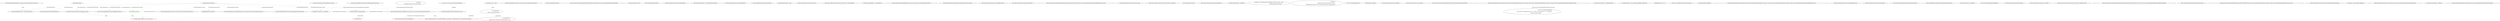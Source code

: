 digraph  {
m0_16 [cluster="Nancy.Testing.Browser.Post(string, System.Action<Nancy.Testing.BrowserContext>)", file="BrowserContext.cs", label="Exit Nancy.Testing.Browser.Post(string, System.Action<Nancy.Testing.BrowserContext>)", span="55-55"];
m0_17 [cluster="Nancy.Testing.Browser.Put(string, System.Action<Nancy.Testing.BrowserContext>)", file="BrowserContext.cs", label="Entry Nancy.Testing.Browser.Put(string, System.Action<Nancy.Testing.BrowserContext>)", span="66-66"];
m0_18 [cluster="Nancy.Testing.Browser.Put(string, System.Action<Nancy.Testing.BrowserContext>)", file="BrowserContext.cs", label="return this.HandleRequest(''PUT'', path, browserContext);", span="68-68"];
m0_19 [cluster="Nancy.Testing.Browser.Put(string, System.Action<Nancy.Testing.BrowserContext>)", file="BrowserContext.cs", label="Exit Nancy.Testing.Browser.Put(string, System.Action<Nancy.Testing.BrowserContext>)", span="66-66"];
m0_36 [cluster="string.IsNullOrEmpty(string)", file="BrowserContext.cs", label="Entry string.IsNullOrEmpty(string)", span="0-0"];
m0_79 [cluster="System.Security.Cryptography.X509Certificates.X509Store.Open(System.Security.Cryptography.X509Certificates.OpenFlags)", file="BrowserContext.cs", label="Entry System.Security.Cryptography.X509Certificates.X509Store.Open(System.Security.Cryptography.X509Certificates.OpenFlags)", span="0-0"];
m0_42 [cluster="Nancy.Testing.Browser.CreateRequest(string, string, System.Action<Nancy.Testing.BrowserContext>)", file="BrowserContext.cs", label="var contextValues =\r\n                (IBrowserContextValues)context", span="105-106"];
m0_43 [cluster="Nancy.Testing.Browser.CreateRequest(string, string, System.Action<Nancy.Testing.BrowserContext>)", file="BrowserContext.cs", label="BuildRequestBody(contextValues)", span="108-108"];
m0_44 [cluster="Nancy.Testing.Browser.CreateRequest(string, string, System.Action<Nancy.Testing.BrowserContext>)", file="BrowserContext.cs", label="var requestStream =\r\n                RequestStream.FromStream(contextValues.Body, 0, true)", span="110-111"];
m0_11 [cluster="Nancy.Testing.BrowserContext.Body(string, string)", file="BrowserContext.cs", label="Entry Nancy.Testing.BrowserContext.Body(string, string)", span="85-85"];
m0_12 [cluster="Nancy.Testing.BrowserContext.Body(string, string)", file="BrowserContext.cs", label="this.Values.BodyString = body", span="87-87"];
m0_13 [cluster="Nancy.Testing.BrowserContext.Body(string, string)", file="BrowserContext.cs", label="this.Header(''Content-Type'', contentType)", span="88-88"];
m0_25 [cluster="string.IsNullOrEmpty(string)", file="BrowserContext.cs", label="Entry string.IsNullOrEmpty(string)", span="0-0"];
m0_63 [cluster="Nancy.Testing.BrowserContext.Certificate(byte[])", file="BrowserContext.cs", label="Entry Nancy.Testing.BrowserContext.Certificate(byte[])", span="202-202"];
m0_64 [cluster="Nancy.Testing.BrowserContext.Certificate(byte[])", file="BrowserContext.cs", label="this.Values.ClientCertificate = new X509Certificate2(certificate)", span="204-204"];
m0_65 [cluster="Nancy.Testing.BrowserContext.Certificate(byte[])", file="BrowserContext.cs", label="Exit Nancy.Testing.BrowserContext.Certificate(byte[])", span="202-202"];
m0_26 [cluster="System.InvalidOperationException.InvalidOperationException(string)", file="BrowserContext.cs", label="Entry System.InvalidOperationException.InvalidOperationException(string)", span="0-0"];
m0_27 [cluster="Nancy.Helpers.HttpUtility.UrlEncode(string)", file="BrowserContext.cs", label="Entry Nancy.Helpers.HttpUtility.UrlEncode(string)", span="378-378"];
m0_29 [cluster="Nancy.Testing.BrowserContext.Header(string, string)", file="BrowserContext.cs", label="!this.Values.Headers.ContainsKey(name)", span="128-128"];
m0_30 [cluster="Nancy.Testing.BrowserContext.Header(string, string)", file="BrowserContext.cs", label="this.Values.Headers.Add(name, new List<string>())", span="130-130"];
m0_32 [cluster="Nancy.Testing.BrowserContext.Header(string, string)", file="BrowserContext.cs", label="values.Add(value)", span="134-134"];
m0_33 [cluster="Nancy.Testing.BrowserContext.Header(string, string)", file="BrowserContext.cs", label="this.Values.Headers[name] = values", span="136-136"];
m0_34 [cluster="Nancy.Testing.BrowserContext.Header(string, string)", file="BrowserContext.cs", label="Exit Nancy.Testing.BrowserContext.Header(string, string)", span="126-126"];
m0_28 [cluster="string.Format(string, object, object, object)", file="BrowserContext.cs", label="Entry string.Format(string, object, object, object)", span="0-0"];
m0_31 [cluster="Nancy.Testing.BrowserContext.Header(string, string)", file="BrowserContext.cs", label="var values = (List<string>)this.Values.Headers[name]", span="133-133"];
m0_35 [cluster="System.Collections.Generic.IDictionary<TKey, TValue>.ContainsKey(TKey)", file="BrowserContext.cs", label="Entry System.Collections.Generic.IDictionary<TKey, TValue>.ContainsKey(TKey)", span="0-0"];
m0_49 [cluster="Nancy.Testing.BrowserContext.UserHostAddress(string)", file="BrowserContext.cs", label="this.Values.UserHostAddress = userHostAddress", span="172-172"];
m0_20 [cluster="Nancy.Testing.Browser.HandleRequest(string, string, System.Action<Nancy.Testing.BrowserContext>)", file="BrowserContext.cs", label="var request =\r\n                CreateRequest(method, path, browserContext)", span="73-74"];
m0_21 [cluster="Nancy.Testing.Browser.HandleRequest(string, string, System.Action<Nancy.Testing.BrowserContext>)", file="BrowserContext.cs", label="return new BrowserResponse(this.engine.HandleRequest(request));", span="76-76"];
m0_23 [cluster="Nancy.Testing.Browser.CreateRequest(string, string, System.Action<Nancy.Testing.BrowserContext>)", file="BrowserContext.cs", label="Entry Nancy.Testing.Browser.CreateRequest(string, string, System.Action<Nancy.Testing.BrowserContext>)", span="98-98"];
m0_22 [cluster="Nancy.Testing.Browser.HandleRequest(string, string, System.Action<Nancy.Testing.BrowserContext>)", file="BrowserContext.cs", label="Exit Nancy.Testing.Browser.HandleRequest(string, string, System.Action<Nancy.Testing.BrowserContext>)", span="71-71"];
m0_24 [cluster="Nancy.Testing.BrowserResponse.BrowserResponse(Nancy.NancyContext)", file="BrowserContext.cs", label="Entry Nancy.Testing.BrowserResponse.BrowserResponse(Nancy.NancyContext)", span="18-18"];
m0_50 [cluster="Nancy.Testing.BrowserContext.UserHostAddress(string)", file="BrowserContext.cs", label="Exit Nancy.Testing.BrowserContext.UserHostAddress(string)", span="170-170"];
m0_45 [cluster="Nancy.Testing.Browser.CreateRequest(string, string, System.Action<Nancy.Testing.BrowserContext>)", file="BrowserContext.cs", label="return new Request(method, path, contextValues.Headers, requestStream, contextValues.Protocol, contextValues.QueryString);", span="113-113"];
m0_46 [cluster="Nancy.Testing.Browser.CreateRequest(string, string, System.Action<Nancy.Testing.BrowserContext>)", file="BrowserContext.cs", label="Exit Nancy.Testing.Browser.CreateRequest(string, string, System.Action<Nancy.Testing.BrowserContext>)", span="98-98"];
m0_47 [cluster="Nancy.Testing.BrowserContext.BrowserContext()", file="BrowserContext.cs", label="Entry Nancy.Testing.BrowserContext.BrowserContext()", span="14-14"];
m0_80 [cluster="System.Security.Cryptography.X509Certificates.X509Certificate2Collection.Find(System.Security.Cryptography.X509Certificates.X509FindType, object, bool)", file="BrowserContext.cs", label="Entry System.Security.Cryptography.X509Certificates.X509Certificate2Collection.Find(System.Security.Cryptography.X509Certificates.X509FindType, object, bool)", span="0-0"];
m0_14 [cluster="Nancy.Testing.BrowserContext.Body(string, string)", file="BrowserContext.cs", label="Exit Nancy.Testing.BrowserContext.Body(string, string)", span="85-85"];
m0_15 [cluster="Nancy.Testing.BrowserContext.Header(string, string)", file="BrowserContext.cs", label="Entry Nancy.Testing.BrowserContext.Header(string, string)", span="126-126"];
m0_40 [cluster="Nancy.Testing.BrowserContext.HttpRequest()", file="BrowserContext.cs", label="this.Values.Protocol = ''http''", span="144-144"];
m0_41 [cluster="Nancy.Testing.BrowserContext.HttpRequest()", file="BrowserContext.cs", label="Exit Nancy.Testing.BrowserContext.HttpRequest()", span="142-142"];
m0_7 [cluster="System.Collections.Generic.Dictionary<TKey, TValue>.Dictionary()", file="BrowserContext.cs", label="Entry System.Collections.Generic.Dictionary<TKey, TValue>.Dictionary()", span="0-0"];
m0_8 [cluster="Nancy.Testing.BrowserContext.Body(string)", file="BrowserContext.cs", label="Entry Nancy.Testing.BrowserContext.Body(string)", span="75-75"];
m0_9 [cluster="Nancy.Testing.BrowserContext.Body(string)", file="BrowserContext.cs", label="this.Values.BodyString = body", span="77-77"];
m0_39 [cluster="System.IO.MemoryStream.MemoryStream(byte[])", file="BrowserContext.cs", label="Entry System.IO.MemoryStream.MemoryStream(byte[])", span="0-0"];
m0_51 [cluster="Nancy.Testing.BrowserContext.Certificate()", file="BrowserContext.cs", label="Nancy.Testing.Browser", span=""];
m0_56 [cluster="Nancy.Testing.BrowserContext.Certificate()", file="BrowserContext.cs", label="this.Values.ClientCertificate = certificate2", span="195-195"];
m0_55 [cluster="Nancy.Testing.BrowserContext.Certificate()", file="BrowserContext.cs", label="certificate2 = new X509Certificate2(br.ReadBytes((int)pkcs12.Length), ''nancy'',\r\n                                                        X509KeyStorageFlags.Exportable)", span="190-191"];
m0_53 [cluster="Nancy.Testing.BrowserContext.Certificate()", file="BrowserContext.cs", label="var pkcs12 =\r\n                    Assembly.GetAssembly(typeof (BrowserContext))\r\n                            .GetManifestResourceStream(''Nancy.Testing.Resources.Nancy Testing Cert.pfx'')", span="184-186"];
m0_54 [cluster="Nancy.Testing.BrowserContext.Certificate()", file="BrowserContext.cs", label="var br = new BinaryReader(pkcs12)", span="188-188"];
m0_52 [cluster="Nancy.Testing.BrowserContext.Certificate()", file="BrowserContext.cs", label="X509Certificate2 certificate2", span="181-181"];
m0_57 [cluster="Nancy.Testing.BrowserContext.Certificate()", file="BrowserContext.cs", label="Exit Nancy.Testing.BrowserContext.Certificate()", span="179-179"];
m0_81 [cluster="string.Format(string, params object[])", file="BrowserContext.cs", label="Entry string.Format(string, params object[])", span="0-0"];
m0_66 [cluster="System.Security.Cryptography.X509Certificates.X509Certificate2.X509Certificate2(byte[])", file="BrowserContext.cs", label="Entry System.Security.Cryptography.X509Certificates.X509Certificate2.X509Certificate2(byte[])", span="0-0"];
m0_70 [cluster="Nancy.Testing.BrowserContext.Certificate(System.Security.Cryptography.X509Certificates.StoreLocation, System.Security.Cryptography.X509Certificates.StoreName, System.Security.Cryptography.X509Certificates.X509FindType, object)", file="BrowserContext.cs", label="Entry Nancy.Testing.BrowserContext.Certificate(System.Security.Cryptography.X509Certificates.StoreLocation, System.Security.Cryptography.X509Certificates.StoreName, System.Security.Cryptography.X509Certificates.X509FindType, object)", span="223-223"];
m0_76 [cluster="Nancy.Testing.BrowserContext.Certificate(System.Security.Cryptography.X509Certificates.StoreLocation, System.Security.Cryptography.X509Certificates.StoreName, System.Security.Cryptography.X509Certificates.X509FindType, object)", file="BrowserContext.cs", label="this.Values.ClientCertificate = certificatesFound[0]", span="237-237"];
m0_73 [cluster="Nancy.Testing.BrowserContext.Certificate(System.Security.Cryptography.X509Certificates.StoreLocation, System.Security.Cryptography.X509Certificates.StoreName, System.Security.Cryptography.X509Certificates.X509FindType, object)", file="BrowserContext.cs", label="var certificatesFound = store.Certificates.Find(findType, findBy, false)", span="228-228"];
m0_74 [cluster="Nancy.Testing.BrowserContext.Certificate(System.Security.Cryptography.X509Certificates.StoreLocation, System.Security.Cryptography.X509Certificates.StoreName, System.Security.Cryptography.X509Certificates.X509FindType, object)", file="BrowserContext.cs", label="certificatesFound.Count <= 0", span="230-230"];
m0_71 [cluster="Nancy.Testing.BrowserContext.Certificate(System.Security.Cryptography.X509Certificates.StoreLocation, System.Security.Cryptography.X509Certificates.StoreName, System.Security.Cryptography.X509Certificates.X509FindType, object)", file="BrowserContext.cs", label="var store = new X509Store(storeName, storeLocation)", span="225-225"];
m0_72 [cluster="Nancy.Testing.BrowserContext.Certificate(System.Security.Cryptography.X509Certificates.StoreLocation, System.Security.Cryptography.X509Certificates.StoreName, System.Security.Cryptography.X509Certificates.X509FindType, object)", file="BrowserContext.cs", label="store.Open(OpenFlags.ReadOnly)", span="227-227"];
m0_75 [cluster="Nancy.Testing.BrowserContext.Certificate(System.Security.Cryptography.X509Certificates.StoreLocation, System.Security.Cryptography.X509Certificates.StoreName, System.Security.Cryptography.X509Certificates.X509FindType, object)", file="BrowserContext.cs", label="throw new InvalidOperationException(\r\n                    String.Format(''No certificates found in {0} {1} with a {2} that looks like \''{3}\'''', storeLocation,\r\n                                  storeName, findType, findBy));", span="232-234"];
m0_77 [cluster="Nancy.Testing.BrowserContext.Certificate(System.Security.Cryptography.X509Certificates.StoreLocation, System.Security.Cryptography.X509Certificates.StoreName, System.Security.Cryptography.X509Certificates.X509FindType, object)", file="BrowserContext.cs", label="Exit Nancy.Testing.BrowserContext.Certificate(System.Security.Cryptography.X509Certificates.StoreLocation, System.Security.Cryptography.X509Certificates.StoreName, System.Security.Cryptography.X509Certificates.X509FindType, object)", span="223-223"];
m0_48 [cluster="Nancy.Testing.BrowserContext.UserHostAddress(string)", file="BrowserContext.cs", label="Entry Nancy.Testing.BrowserContext.UserHostAddress(string)", span="170-170"];
m0_6 [cluster="Nancy.Testing.BrowserContext.BrowserContext()", file="BrowserContext.cs", label="Exit Nancy.Testing.BrowserContext.BrowserContext()", span="19-19"];
m0_60 [cluster="System.IO.BinaryReader.BinaryReader(System.IO.Stream)", file="BrowserContext.cs", label="Entry System.IO.BinaryReader.BinaryReader(System.IO.Stream)", span="0-0"];
m0_59 [cluster="System.Reflection.Assembly.GetManifestResourceStream(string)", file="BrowserContext.cs", label="Entry System.Reflection.Assembly.GetManifestResourceStream(string)", span="0-0"];
m0_5 [cluster="Nancy.Testing.BrowserContext.BrowserContext()", file="BrowserContext.cs", label="this.Values.FormValues = String.Empty", span="25-25"];
m0_62 [cluster="System.IO.BinaryReader.ReadBytes(int)", file="BrowserContext.cs", label="Entry System.IO.BinaryReader.ReadBytes(int)", span="0-0"];
m0_10 [cluster="Nancy.Testing.BrowserContext.Body(string)", file="BrowserContext.cs", label="Exit Nancy.Testing.BrowserContext.Body(string)", span="75-75"];
m0_38 [cluster="System.Collections.Generic.List<T>.Add(T)", file="BrowserContext.cs", label="Entry System.Collections.Generic.List<T>.Add(T)", span="0-0"];
m0_37 [cluster="System.Collections.Generic.IDictionary<TKey, TValue>.Add(TKey, TValue)", file="BrowserContext.cs", label="Entry System.Collections.Generic.IDictionary<TKey, TValue>.Add(TKey, TValue)", span="0-0"];
m0_61 [cluster="System.Security.Cryptography.X509Certificates.X509Certificate2.X509Certificate2(byte[], string, System.Security.Cryptography.X509Certificates.X509KeyStorageFlags)", file="BrowserContext.cs", label="Entry System.Security.Cryptography.X509Certificates.X509Certificate2.X509Certificate2(byte[], string, System.Security.Cryptography.X509Certificates.X509KeyStorageFlags)", span="0-0"];
m0_58 [cluster="System.Reflection.Assembly.GetAssembly(System.Type)", file="BrowserContext.cs", label="Entry System.Reflection.Assembly.GetAssembly(System.Type)", span="0-0"];
m0_78 [cluster="System.Security.Cryptography.X509Certificates.X509Store.X509Store(System.Security.Cryptography.X509Certificates.StoreName, System.Security.Cryptography.X509Certificates.StoreLocation)", file="BrowserContext.cs", label="Entry System.Security.Cryptography.X509Certificates.X509Store.X509Store(System.Security.Cryptography.X509Certificates.StoreName, System.Security.Cryptography.X509Certificates.StoreLocation)", span="0-0"];
m0_0 [cluster="Nancy.Testing.Browser.Browser(Nancy.Bootstrapper.INancyBootstrapper)", file="BrowserContext.cs", label="Entry Nancy.Testing.Browser.Browser(Nancy.Bootstrapper.INancyBootstrapper)", span="20-20"];
m0_2 [cluster="Nancy.Testing.Browser.Browser(Nancy.Bootstrapper.INancyBootstrapper)", color=green, community=0, file="BrowserContext.cs", label="this.bootstrapper.Initialise()", prediction=0, span="23-23"];
m0_3 [cluster="Nancy.Testing.Browser.Browser(Nancy.Bootstrapper.INancyBootstrapper)", file="BrowserContext.cs", label="this.engine = this.bootstrapper.GetEngine()", span="24-24"];
m0_4 [cluster="Nancy.Testing.Browser.Browser(Nancy.Bootstrapper.INancyBootstrapper)", file="BrowserContext.cs", label="Exit Nancy.Testing.Browser.Browser(Nancy.Bootstrapper.INancyBootstrapper)", span="20-20"];
m0_67 [cluster="Nancy.Testing.BrowserContext.Certificate(System.Security.Cryptography.X509Certificates.X509Certificate2)", file="BrowserContext.cs", label="Entry Nancy.Testing.BrowserContext.Certificate(System.Security.Cryptography.X509Certificates.X509Certificate2)", span="211-211"];
m0_68 [cluster="Nancy.Testing.BrowserContext.Certificate(System.Security.Cryptography.X509Certificates.X509Certificate2)", file="BrowserContext.cs", label="this.Values.ClientCertificate = certificate", span="213-213"];
m0_69 [cluster="Nancy.Testing.BrowserContext.Certificate(System.Security.Cryptography.X509Certificates.X509Certificate2)", file="BrowserContext.cs", label="Exit Nancy.Testing.BrowserContext.Certificate(System.Security.Cryptography.X509Certificates.X509Certificate2)", span="211-211"];
m0_82 [file="BrowserContext.cs", label="Nancy.Testing.BrowserContext", span=""];
m0_16 -> m0_18  [color=darkseagreen4, key=1, label=string, style=dashed];
m0_42 -> m0_44  [color=darkseagreen4, key=1, label=contextValues, style=dashed];
m0_42 -> m0_45  [color=darkseagreen4, key=1, label=contextValues, style=dashed];
m0_11 -> m0_13  [color=darkseagreen4, key=1, label=string, style=dashed];
m0_26 -> m0_29  [color=darkseagreen4, key=1, label="Nancy.Testing.IBrowserContextValues", style=dashed];
m0_26 -> m0_30  [color=darkseagreen4, key=1, label="Nancy.Testing.IBrowserContextValues", style=dashed];
m0_26 -> m0_32  [color=darkseagreen4, key=1, label="Nancy.Testing.IBrowserContextValues", style=dashed];
m0_26 -> m0_34  [color=darkseagreen4, key=1, label="Nancy.Testing.IBrowserContextValues", style=dashed];
m0_29 -> m0_32  [color=darkseagreen4, key=1, label=useFormValues, style=dashed];
m0_31 -> m0_34  [color=darkseagreen4, key=1, label=bodyBytes, style=dashed];
m0_20 -> m0_23  [color=darkseagreen4, key=1, label=string, style=dashed];
m0_23 -> m0_41  [color=darkseagreen4, key=1, label="System.Action<Nancy.Testing.BrowserContext>", style=dashed];
m0_23 -> m0_45  [color=darkseagreen4, key=1, label=string, style=dashed];
m0_15 -> m0_30  [color=darkseagreen4, key=1, label=string, style=dashed];
m0_15 -> m0_32  [color=darkseagreen4, key=1, label=string, style=dashed];
m0_40 -> m0_42  [color=darkseagreen4, key=1, label=context, style=dashed];
m0_51 -> m0_2  [color=darkseagreen4, key=1, label="Nancy.Testing.Browser", style=dashed];
m0_51 -> m0_8  [color=darkseagreen4, key=1, label="Nancy.Testing.Browser", style=dashed];
m0_51 -> m0_15  [color=darkseagreen4, key=1, label="Nancy.Testing.Browser", style=dashed];
m0_51 -> m0_18  [color=darkseagreen4, key=1, label="Nancy.Testing.Browser", style=dashed];
m0_51 -> m0_21  [color=darkseagreen4, key=1, label="Nancy.Testing.Browser", style=dashed];
m0_70 -> m0_75  [color=darkseagreen4, key=1, label="System.Security.Cryptography.X509Certificates.StoreLocation", style=dashed];
m0_82 -> m0_2  [color=green, key=1, label="Nancy.Testing.BrowserContext", style=dashed];
m0_82 -> m0_4  [color=darkseagreen4, key=1, label="Nancy.Testing.BrowserContext", style=dashed];
m0_82 -> m0_13  [color=darkseagreen4, key=1, label="Nancy.Testing.BrowserContext", style=dashed];
m0_82 -> m0_17  [color=darkseagreen4, key=1, label="Nancy.Testing.BrowserContext", style=dashed];
m0_82 -> m0_18  [color=darkseagreen4, key=1, label="Nancy.Testing.BrowserContext", style=dashed];
m0_82 -> m0_21  [color=darkseagreen4, key=1, label="Nancy.Testing.BrowserContext", style=dashed];
m0_82 -> m0_23  [color=darkseagreen4, key=1, label="Nancy.Testing.BrowserContext", style=dashed];
m0_82 -> m0_29  [color=darkseagreen4, key=1, label="Nancy.Testing.BrowserContext", style=dashed];
m0_82 -> m0_30  [color=darkseagreen4, key=1, label="Nancy.Testing.BrowserContext", style=dashed];
m0_82 -> m0_43  [color=darkseagreen4, key=1, label="Nancy.Testing.BrowserContext", style=dashed];
m0_82 -> m0_46  [color=darkseagreen4, key=1, label="Nancy.Testing.BrowserContext", style=dashed];
}
